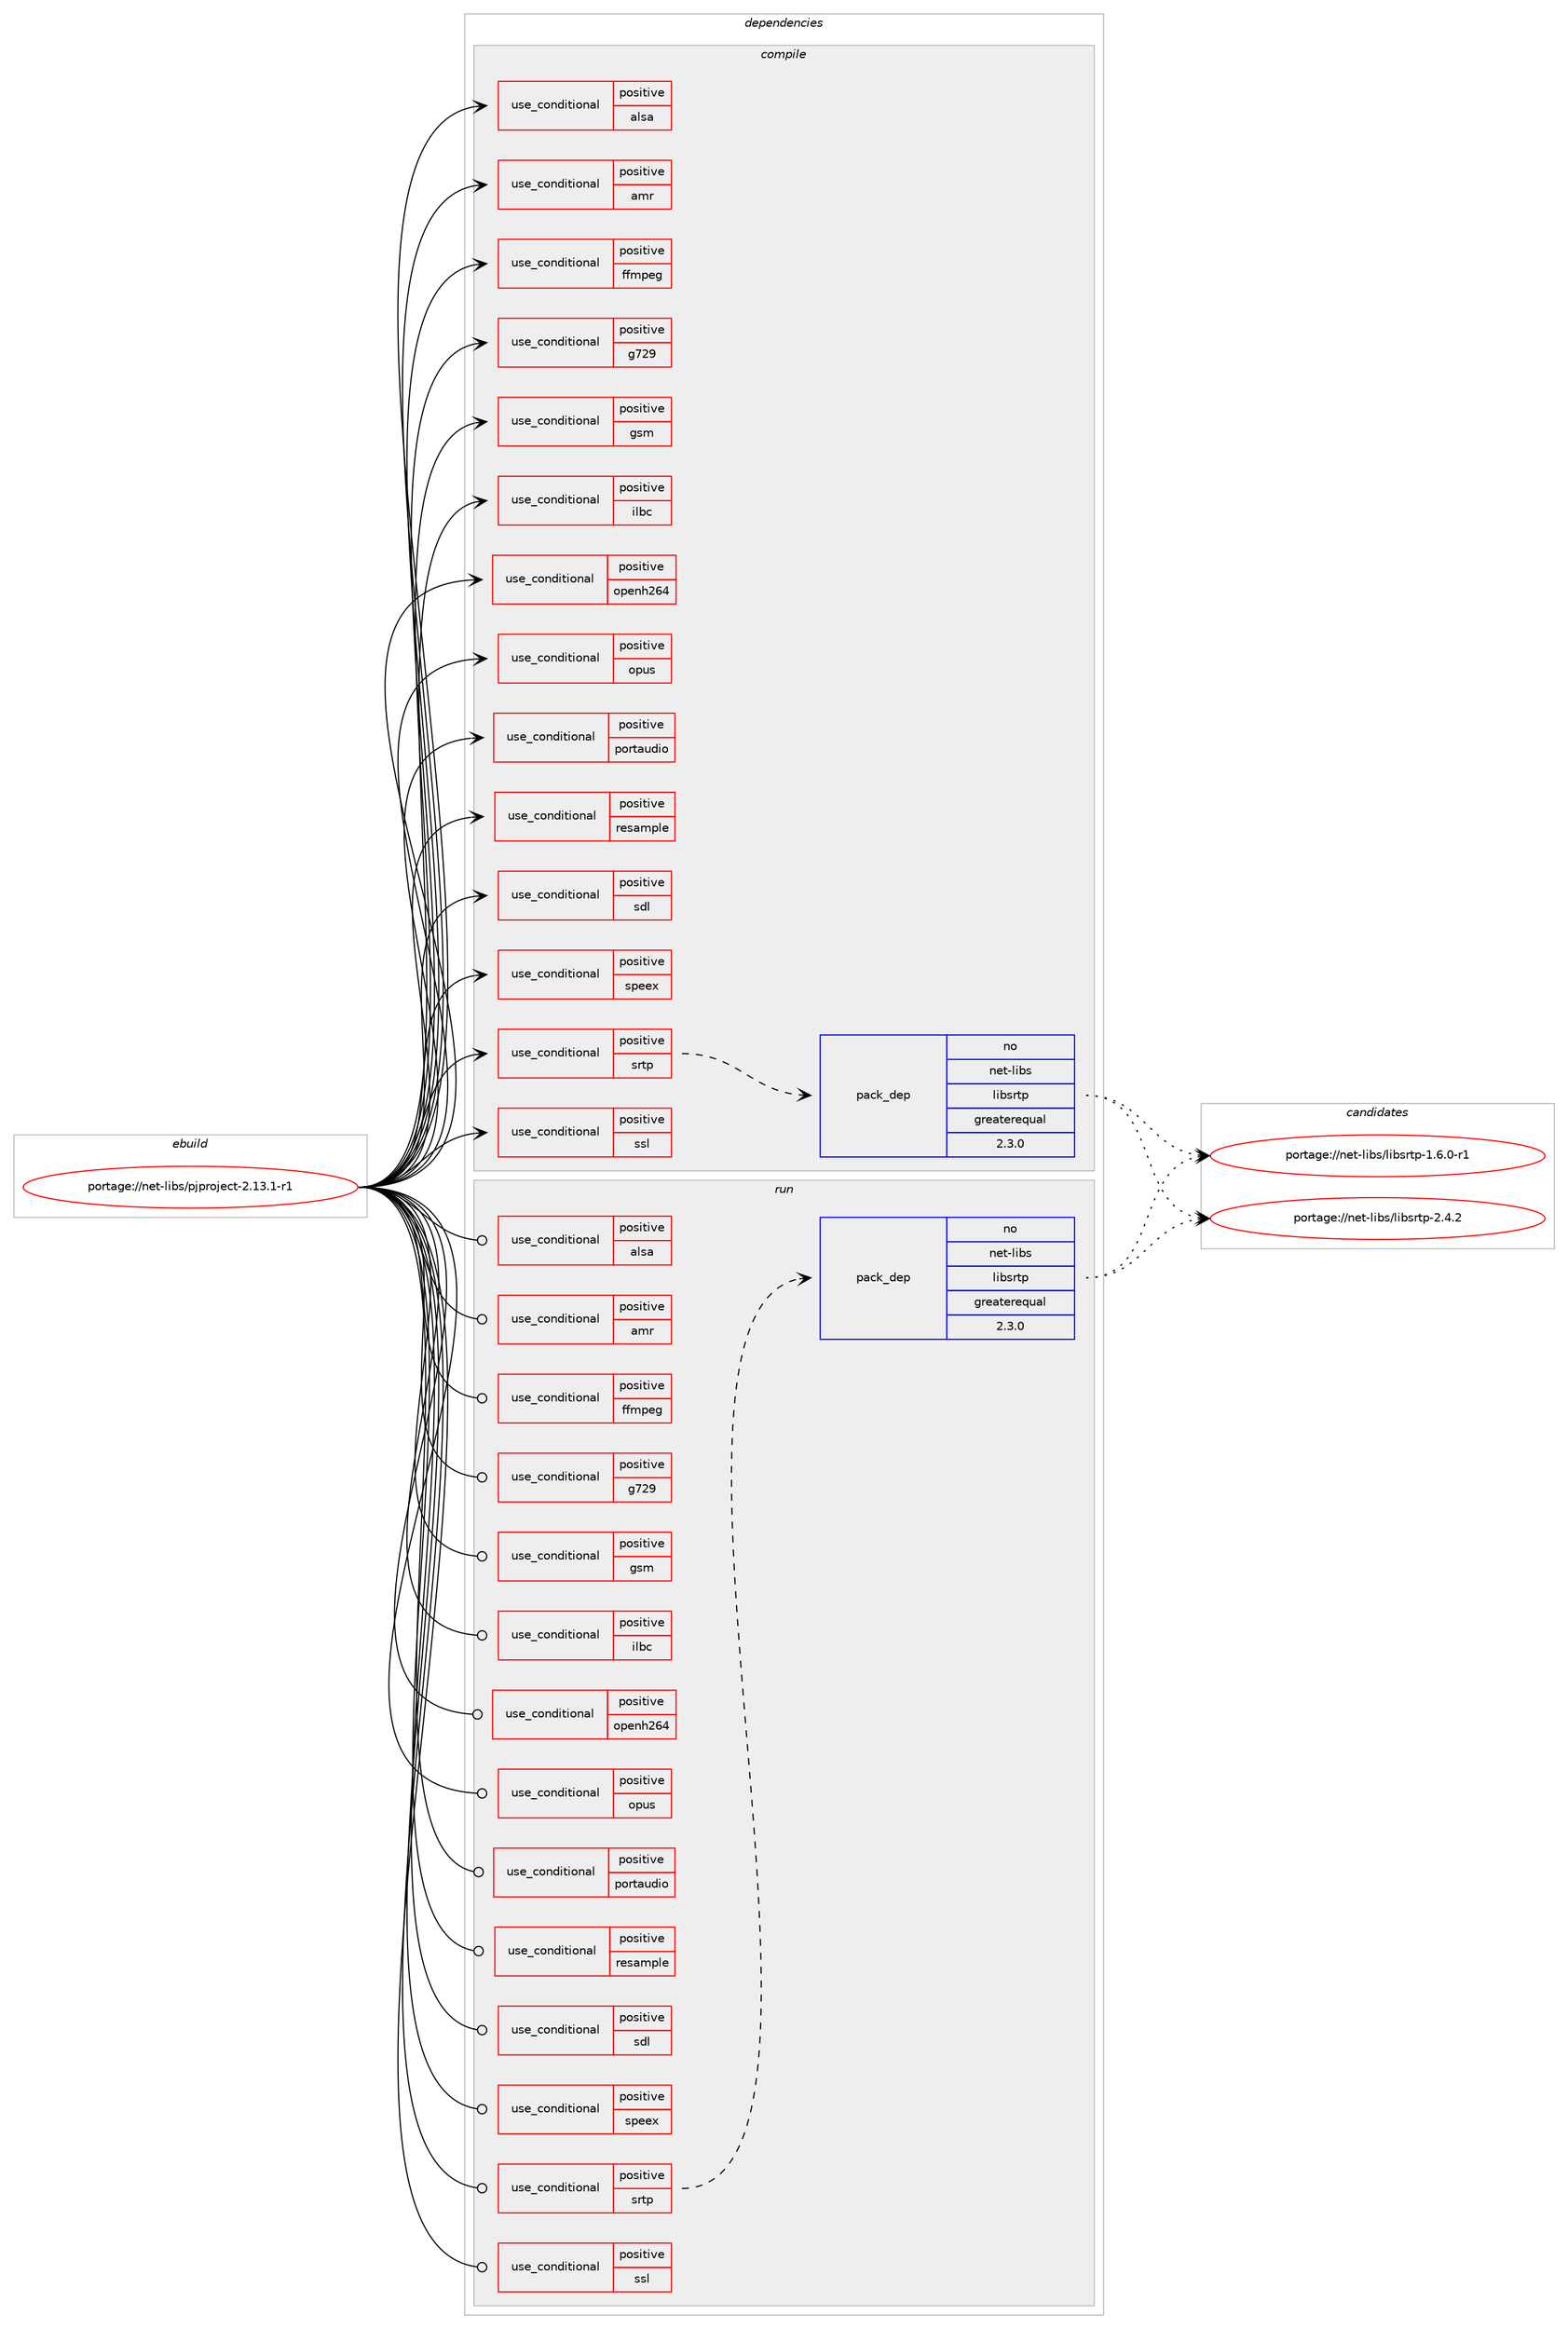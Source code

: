 digraph prolog {

# *************
# Graph options
# *************

newrank=true;
concentrate=true;
compound=true;
graph [rankdir=LR,fontname=Helvetica,fontsize=10,ranksep=1.5];#, ranksep=2.5, nodesep=0.2];
edge  [arrowhead=vee];
node  [fontname=Helvetica,fontsize=10];

# **********
# The ebuild
# **********

subgraph cluster_leftcol {
color=gray;
rank=same;
label=<<i>ebuild</i>>;
id [label="portage://net-libs/pjproject-2.13.1-r1", color=red, width=4, href="../net-libs/pjproject-2.13.1-r1.svg"];
}

# ****************
# The dependencies
# ****************

subgraph cluster_midcol {
color=gray;
label=<<i>dependencies</i>>;
subgraph cluster_compile {
fillcolor="#eeeeee";
style=filled;
label=<<i>compile</i>>;
subgraph cond2669 {
dependency3864 [label=<<TABLE BORDER="0" CELLBORDER="1" CELLSPACING="0" CELLPADDING="4"><TR><TD ROWSPAN="3" CELLPADDING="10">use_conditional</TD></TR><TR><TD>positive</TD></TR><TR><TD>alsa</TD></TR></TABLE>>, shape=none, color=red];
# *** BEGIN UNKNOWN DEPENDENCY TYPE (TODO) ***
# dependency3864 -> package_dependency(portage://net-libs/pjproject-2.13.1-r1,install,no,media-libs,alsa-lib,none,[,,],[],[])
# *** END UNKNOWN DEPENDENCY TYPE (TODO) ***

}
id:e -> dependency3864:w [weight=20,style="solid",arrowhead="vee"];
subgraph cond2670 {
dependency3865 [label=<<TABLE BORDER="0" CELLBORDER="1" CELLSPACING="0" CELLPADDING="4"><TR><TD ROWSPAN="3" CELLPADDING="10">use_conditional</TD></TR><TR><TD>positive</TD></TR><TR><TD>amr</TD></TR></TABLE>>, shape=none, color=red];
# *** BEGIN UNKNOWN DEPENDENCY TYPE (TODO) ***
# dependency3865 -> package_dependency(portage://net-libs/pjproject-2.13.1-r1,install,no,media-libs,opencore-amr,none,[,,],[],[])
# *** END UNKNOWN DEPENDENCY TYPE (TODO) ***

}
id:e -> dependency3865:w [weight=20,style="solid",arrowhead="vee"];
subgraph cond2671 {
dependency3866 [label=<<TABLE BORDER="0" CELLBORDER="1" CELLSPACING="0" CELLPADDING="4"><TR><TD ROWSPAN="3" CELLPADDING="10">use_conditional</TD></TR><TR><TD>positive</TD></TR><TR><TD>ffmpeg</TD></TR></TABLE>>, shape=none, color=red];
# *** BEGIN UNKNOWN DEPENDENCY TYPE (TODO) ***
# dependency3866 -> package_dependency(portage://net-libs/pjproject-2.13.1-r1,install,no,media-video,ffmpeg,none,[,,],any_same_slot,[])
# *** END UNKNOWN DEPENDENCY TYPE (TODO) ***

}
id:e -> dependency3866:w [weight=20,style="solid",arrowhead="vee"];
subgraph cond2672 {
dependency3867 [label=<<TABLE BORDER="0" CELLBORDER="1" CELLSPACING="0" CELLPADDING="4"><TR><TD ROWSPAN="3" CELLPADDING="10">use_conditional</TD></TR><TR><TD>positive</TD></TR><TR><TD>g729</TD></TR></TABLE>>, shape=none, color=red];
# *** BEGIN UNKNOWN DEPENDENCY TYPE (TODO) ***
# dependency3867 -> package_dependency(portage://net-libs/pjproject-2.13.1-r1,install,no,media-libs,bcg729,none,[,,],[],[])
# *** END UNKNOWN DEPENDENCY TYPE (TODO) ***

}
id:e -> dependency3867:w [weight=20,style="solid",arrowhead="vee"];
subgraph cond2673 {
dependency3868 [label=<<TABLE BORDER="0" CELLBORDER="1" CELLSPACING="0" CELLPADDING="4"><TR><TD ROWSPAN="3" CELLPADDING="10">use_conditional</TD></TR><TR><TD>positive</TD></TR><TR><TD>gsm</TD></TR></TABLE>>, shape=none, color=red];
# *** BEGIN UNKNOWN DEPENDENCY TYPE (TODO) ***
# dependency3868 -> package_dependency(portage://net-libs/pjproject-2.13.1-r1,install,no,media-sound,gsm,none,[,,],[],[])
# *** END UNKNOWN DEPENDENCY TYPE (TODO) ***

}
id:e -> dependency3868:w [weight=20,style="solid",arrowhead="vee"];
subgraph cond2674 {
dependency3869 [label=<<TABLE BORDER="0" CELLBORDER="1" CELLSPACING="0" CELLPADDING="4"><TR><TD ROWSPAN="3" CELLPADDING="10">use_conditional</TD></TR><TR><TD>positive</TD></TR><TR><TD>ilbc</TD></TR></TABLE>>, shape=none, color=red];
# *** BEGIN UNKNOWN DEPENDENCY TYPE (TODO) ***
# dependency3869 -> package_dependency(portage://net-libs/pjproject-2.13.1-r1,install,no,media-libs,libilbc,none,[,,],[],[])
# *** END UNKNOWN DEPENDENCY TYPE (TODO) ***

}
id:e -> dependency3869:w [weight=20,style="solid",arrowhead="vee"];
subgraph cond2675 {
dependency3870 [label=<<TABLE BORDER="0" CELLBORDER="1" CELLSPACING="0" CELLPADDING="4"><TR><TD ROWSPAN="3" CELLPADDING="10">use_conditional</TD></TR><TR><TD>positive</TD></TR><TR><TD>openh264</TD></TR></TABLE>>, shape=none, color=red];
# *** BEGIN UNKNOWN DEPENDENCY TYPE (TODO) ***
# dependency3870 -> package_dependency(portage://net-libs/pjproject-2.13.1-r1,install,no,media-libs,openh264,none,[,,],[],[])
# *** END UNKNOWN DEPENDENCY TYPE (TODO) ***

}
id:e -> dependency3870:w [weight=20,style="solid",arrowhead="vee"];
subgraph cond2676 {
dependency3871 [label=<<TABLE BORDER="0" CELLBORDER="1" CELLSPACING="0" CELLPADDING="4"><TR><TD ROWSPAN="3" CELLPADDING="10">use_conditional</TD></TR><TR><TD>positive</TD></TR><TR><TD>opus</TD></TR></TABLE>>, shape=none, color=red];
# *** BEGIN UNKNOWN DEPENDENCY TYPE (TODO) ***
# dependency3871 -> package_dependency(portage://net-libs/pjproject-2.13.1-r1,install,no,media-libs,opus,none,[,,],[],[])
# *** END UNKNOWN DEPENDENCY TYPE (TODO) ***

}
id:e -> dependency3871:w [weight=20,style="solid",arrowhead="vee"];
subgraph cond2677 {
dependency3872 [label=<<TABLE BORDER="0" CELLBORDER="1" CELLSPACING="0" CELLPADDING="4"><TR><TD ROWSPAN="3" CELLPADDING="10">use_conditional</TD></TR><TR><TD>positive</TD></TR><TR><TD>portaudio</TD></TR></TABLE>>, shape=none, color=red];
# *** BEGIN UNKNOWN DEPENDENCY TYPE (TODO) ***
# dependency3872 -> package_dependency(portage://net-libs/pjproject-2.13.1-r1,install,no,media-libs,portaudio,none,[,,],[],[])
# *** END UNKNOWN DEPENDENCY TYPE (TODO) ***

}
id:e -> dependency3872:w [weight=20,style="solid",arrowhead="vee"];
subgraph cond2678 {
dependency3873 [label=<<TABLE BORDER="0" CELLBORDER="1" CELLSPACING="0" CELLPADDING="4"><TR><TD ROWSPAN="3" CELLPADDING="10">use_conditional</TD></TR><TR><TD>positive</TD></TR><TR><TD>resample</TD></TR></TABLE>>, shape=none, color=red];
# *** BEGIN UNKNOWN DEPENDENCY TYPE (TODO) ***
# dependency3873 -> package_dependency(portage://net-libs/pjproject-2.13.1-r1,install,no,media-libs,libsamplerate,none,[,,],[],[])
# *** END UNKNOWN DEPENDENCY TYPE (TODO) ***

}
id:e -> dependency3873:w [weight=20,style="solid",arrowhead="vee"];
subgraph cond2679 {
dependency3874 [label=<<TABLE BORDER="0" CELLBORDER="1" CELLSPACING="0" CELLPADDING="4"><TR><TD ROWSPAN="3" CELLPADDING="10">use_conditional</TD></TR><TR><TD>positive</TD></TR><TR><TD>sdl</TD></TR></TABLE>>, shape=none, color=red];
# *** BEGIN UNKNOWN DEPENDENCY TYPE (TODO) ***
# dependency3874 -> package_dependency(portage://net-libs/pjproject-2.13.1-r1,install,no,media-libs,libsdl2,none,[,,],[],[])
# *** END UNKNOWN DEPENDENCY TYPE (TODO) ***

}
id:e -> dependency3874:w [weight=20,style="solid",arrowhead="vee"];
subgraph cond2680 {
dependency3875 [label=<<TABLE BORDER="0" CELLBORDER="1" CELLSPACING="0" CELLPADDING="4"><TR><TD ROWSPAN="3" CELLPADDING="10">use_conditional</TD></TR><TR><TD>positive</TD></TR><TR><TD>speex</TD></TR></TABLE>>, shape=none, color=red];
# *** BEGIN UNKNOWN DEPENDENCY TYPE (TODO) ***
# dependency3875 -> package_dependency(portage://net-libs/pjproject-2.13.1-r1,install,no,media-libs,speex,none,[,,],[],[])
# *** END UNKNOWN DEPENDENCY TYPE (TODO) ***

# *** BEGIN UNKNOWN DEPENDENCY TYPE (TODO) ***
# dependency3875 -> package_dependency(portage://net-libs/pjproject-2.13.1-r1,install,no,media-libs,speexdsp,none,[,,],[],[])
# *** END UNKNOWN DEPENDENCY TYPE (TODO) ***

}
id:e -> dependency3875:w [weight=20,style="solid",arrowhead="vee"];
subgraph cond2681 {
dependency3876 [label=<<TABLE BORDER="0" CELLBORDER="1" CELLSPACING="0" CELLPADDING="4"><TR><TD ROWSPAN="3" CELLPADDING="10">use_conditional</TD></TR><TR><TD>positive</TD></TR><TR><TD>srtp</TD></TR></TABLE>>, shape=none, color=red];
subgraph pack1145 {
dependency3877 [label=<<TABLE BORDER="0" CELLBORDER="1" CELLSPACING="0" CELLPADDING="4" WIDTH="220"><TR><TD ROWSPAN="6" CELLPADDING="30">pack_dep</TD></TR><TR><TD WIDTH="110">no</TD></TR><TR><TD>net-libs</TD></TR><TR><TD>libsrtp</TD></TR><TR><TD>greaterequal</TD></TR><TR><TD>2.3.0</TD></TR></TABLE>>, shape=none, color=blue];
}
dependency3876:e -> dependency3877:w [weight=20,style="dashed",arrowhead="vee"];
}
id:e -> dependency3876:w [weight=20,style="solid",arrowhead="vee"];
subgraph cond2682 {
dependency3878 [label=<<TABLE BORDER="0" CELLBORDER="1" CELLSPACING="0" CELLPADDING="4"><TR><TD ROWSPAN="3" CELLPADDING="10">use_conditional</TD></TR><TR><TD>positive</TD></TR><TR><TD>ssl</TD></TR></TABLE>>, shape=none, color=red];
# *** BEGIN UNKNOWN DEPENDENCY TYPE (TODO) ***
# dependency3878 -> package_dependency(portage://net-libs/pjproject-2.13.1-r1,install,no,dev-libs,openssl,none,[,,],[slot(0),equal],[])
# *** END UNKNOWN DEPENDENCY TYPE (TODO) ***

}
id:e -> dependency3878:w [weight=20,style="solid",arrowhead="vee"];
}
subgraph cluster_compileandrun {
fillcolor="#eeeeee";
style=filled;
label=<<i>compile and run</i>>;
}
subgraph cluster_run {
fillcolor="#eeeeee";
style=filled;
label=<<i>run</i>>;
subgraph cond2683 {
dependency3879 [label=<<TABLE BORDER="0" CELLBORDER="1" CELLSPACING="0" CELLPADDING="4"><TR><TD ROWSPAN="3" CELLPADDING="10">use_conditional</TD></TR><TR><TD>positive</TD></TR><TR><TD>alsa</TD></TR></TABLE>>, shape=none, color=red];
# *** BEGIN UNKNOWN DEPENDENCY TYPE (TODO) ***
# dependency3879 -> package_dependency(portage://net-libs/pjproject-2.13.1-r1,run,no,media-libs,alsa-lib,none,[,,],[],[])
# *** END UNKNOWN DEPENDENCY TYPE (TODO) ***

}
id:e -> dependency3879:w [weight=20,style="solid",arrowhead="odot"];
subgraph cond2684 {
dependency3880 [label=<<TABLE BORDER="0" CELLBORDER="1" CELLSPACING="0" CELLPADDING="4"><TR><TD ROWSPAN="3" CELLPADDING="10">use_conditional</TD></TR><TR><TD>positive</TD></TR><TR><TD>amr</TD></TR></TABLE>>, shape=none, color=red];
# *** BEGIN UNKNOWN DEPENDENCY TYPE (TODO) ***
# dependency3880 -> package_dependency(portage://net-libs/pjproject-2.13.1-r1,run,no,media-libs,opencore-amr,none,[,,],[],[])
# *** END UNKNOWN DEPENDENCY TYPE (TODO) ***

}
id:e -> dependency3880:w [weight=20,style="solid",arrowhead="odot"];
subgraph cond2685 {
dependency3881 [label=<<TABLE BORDER="0" CELLBORDER="1" CELLSPACING="0" CELLPADDING="4"><TR><TD ROWSPAN="3" CELLPADDING="10">use_conditional</TD></TR><TR><TD>positive</TD></TR><TR><TD>ffmpeg</TD></TR></TABLE>>, shape=none, color=red];
# *** BEGIN UNKNOWN DEPENDENCY TYPE (TODO) ***
# dependency3881 -> package_dependency(portage://net-libs/pjproject-2.13.1-r1,run,no,media-video,ffmpeg,none,[,,],any_same_slot,[])
# *** END UNKNOWN DEPENDENCY TYPE (TODO) ***

}
id:e -> dependency3881:w [weight=20,style="solid",arrowhead="odot"];
subgraph cond2686 {
dependency3882 [label=<<TABLE BORDER="0" CELLBORDER="1" CELLSPACING="0" CELLPADDING="4"><TR><TD ROWSPAN="3" CELLPADDING="10">use_conditional</TD></TR><TR><TD>positive</TD></TR><TR><TD>g729</TD></TR></TABLE>>, shape=none, color=red];
# *** BEGIN UNKNOWN DEPENDENCY TYPE (TODO) ***
# dependency3882 -> package_dependency(portage://net-libs/pjproject-2.13.1-r1,run,no,media-libs,bcg729,none,[,,],[],[])
# *** END UNKNOWN DEPENDENCY TYPE (TODO) ***

}
id:e -> dependency3882:w [weight=20,style="solid",arrowhead="odot"];
subgraph cond2687 {
dependency3883 [label=<<TABLE BORDER="0" CELLBORDER="1" CELLSPACING="0" CELLPADDING="4"><TR><TD ROWSPAN="3" CELLPADDING="10">use_conditional</TD></TR><TR><TD>positive</TD></TR><TR><TD>gsm</TD></TR></TABLE>>, shape=none, color=red];
# *** BEGIN UNKNOWN DEPENDENCY TYPE (TODO) ***
# dependency3883 -> package_dependency(portage://net-libs/pjproject-2.13.1-r1,run,no,media-sound,gsm,none,[,,],[],[])
# *** END UNKNOWN DEPENDENCY TYPE (TODO) ***

}
id:e -> dependency3883:w [weight=20,style="solid",arrowhead="odot"];
subgraph cond2688 {
dependency3884 [label=<<TABLE BORDER="0" CELLBORDER="1" CELLSPACING="0" CELLPADDING="4"><TR><TD ROWSPAN="3" CELLPADDING="10">use_conditional</TD></TR><TR><TD>positive</TD></TR><TR><TD>ilbc</TD></TR></TABLE>>, shape=none, color=red];
# *** BEGIN UNKNOWN DEPENDENCY TYPE (TODO) ***
# dependency3884 -> package_dependency(portage://net-libs/pjproject-2.13.1-r1,run,no,media-libs,libilbc,none,[,,],[],[])
# *** END UNKNOWN DEPENDENCY TYPE (TODO) ***

}
id:e -> dependency3884:w [weight=20,style="solid",arrowhead="odot"];
subgraph cond2689 {
dependency3885 [label=<<TABLE BORDER="0" CELLBORDER="1" CELLSPACING="0" CELLPADDING="4"><TR><TD ROWSPAN="3" CELLPADDING="10">use_conditional</TD></TR><TR><TD>positive</TD></TR><TR><TD>openh264</TD></TR></TABLE>>, shape=none, color=red];
# *** BEGIN UNKNOWN DEPENDENCY TYPE (TODO) ***
# dependency3885 -> package_dependency(portage://net-libs/pjproject-2.13.1-r1,run,no,media-libs,openh264,none,[,,],[],[])
# *** END UNKNOWN DEPENDENCY TYPE (TODO) ***

}
id:e -> dependency3885:w [weight=20,style="solid",arrowhead="odot"];
subgraph cond2690 {
dependency3886 [label=<<TABLE BORDER="0" CELLBORDER="1" CELLSPACING="0" CELLPADDING="4"><TR><TD ROWSPAN="3" CELLPADDING="10">use_conditional</TD></TR><TR><TD>positive</TD></TR><TR><TD>opus</TD></TR></TABLE>>, shape=none, color=red];
# *** BEGIN UNKNOWN DEPENDENCY TYPE (TODO) ***
# dependency3886 -> package_dependency(portage://net-libs/pjproject-2.13.1-r1,run,no,media-libs,opus,none,[,,],[],[])
# *** END UNKNOWN DEPENDENCY TYPE (TODO) ***

}
id:e -> dependency3886:w [weight=20,style="solid",arrowhead="odot"];
subgraph cond2691 {
dependency3887 [label=<<TABLE BORDER="0" CELLBORDER="1" CELLSPACING="0" CELLPADDING="4"><TR><TD ROWSPAN="3" CELLPADDING="10">use_conditional</TD></TR><TR><TD>positive</TD></TR><TR><TD>portaudio</TD></TR></TABLE>>, shape=none, color=red];
# *** BEGIN UNKNOWN DEPENDENCY TYPE (TODO) ***
# dependency3887 -> package_dependency(portage://net-libs/pjproject-2.13.1-r1,run,no,media-libs,portaudio,none,[,,],[],[])
# *** END UNKNOWN DEPENDENCY TYPE (TODO) ***

}
id:e -> dependency3887:w [weight=20,style="solid",arrowhead="odot"];
subgraph cond2692 {
dependency3888 [label=<<TABLE BORDER="0" CELLBORDER="1" CELLSPACING="0" CELLPADDING="4"><TR><TD ROWSPAN="3" CELLPADDING="10">use_conditional</TD></TR><TR><TD>positive</TD></TR><TR><TD>resample</TD></TR></TABLE>>, shape=none, color=red];
# *** BEGIN UNKNOWN DEPENDENCY TYPE (TODO) ***
# dependency3888 -> package_dependency(portage://net-libs/pjproject-2.13.1-r1,run,no,media-libs,libsamplerate,none,[,,],[],[])
# *** END UNKNOWN DEPENDENCY TYPE (TODO) ***

}
id:e -> dependency3888:w [weight=20,style="solid",arrowhead="odot"];
subgraph cond2693 {
dependency3889 [label=<<TABLE BORDER="0" CELLBORDER="1" CELLSPACING="0" CELLPADDING="4"><TR><TD ROWSPAN="3" CELLPADDING="10">use_conditional</TD></TR><TR><TD>positive</TD></TR><TR><TD>sdl</TD></TR></TABLE>>, shape=none, color=red];
# *** BEGIN UNKNOWN DEPENDENCY TYPE (TODO) ***
# dependency3889 -> package_dependency(portage://net-libs/pjproject-2.13.1-r1,run,no,media-libs,libsdl2,none,[,,],[],[])
# *** END UNKNOWN DEPENDENCY TYPE (TODO) ***

}
id:e -> dependency3889:w [weight=20,style="solid",arrowhead="odot"];
subgraph cond2694 {
dependency3890 [label=<<TABLE BORDER="0" CELLBORDER="1" CELLSPACING="0" CELLPADDING="4"><TR><TD ROWSPAN="3" CELLPADDING="10">use_conditional</TD></TR><TR><TD>positive</TD></TR><TR><TD>speex</TD></TR></TABLE>>, shape=none, color=red];
# *** BEGIN UNKNOWN DEPENDENCY TYPE (TODO) ***
# dependency3890 -> package_dependency(portage://net-libs/pjproject-2.13.1-r1,run,no,media-libs,speex,none,[,,],[],[])
# *** END UNKNOWN DEPENDENCY TYPE (TODO) ***

# *** BEGIN UNKNOWN DEPENDENCY TYPE (TODO) ***
# dependency3890 -> package_dependency(portage://net-libs/pjproject-2.13.1-r1,run,no,media-libs,speexdsp,none,[,,],[],[])
# *** END UNKNOWN DEPENDENCY TYPE (TODO) ***

}
id:e -> dependency3890:w [weight=20,style="solid",arrowhead="odot"];
subgraph cond2695 {
dependency3891 [label=<<TABLE BORDER="0" CELLBORDER="1" CELLSPACING="0" CELLPADDING="4"><TR><TD ROWSPAN="3" CELLPADDING="10">use_conditional</TD></TR><TR><TD>positive</TD></TR><TR><TD>srtp</TD></TR></TABLE>>, shape=none, color=red];
subgraph pack1146 {
dependency3892 [label=<<TABLE BORDER="0" CELLBORDER="1" CELLSPACING="0" CELLPADDING="4" WIDTH="220"><TR><TD ROWSPAN="6" CELLPADDING="30">pack_dep</TD></TR><TR><TD WIDTH="110">no</TD></TR><TR><TD>net-libs</TD></TR><TR><TD>libsrtp</TD></TR><TR><TD>greaterequal</TD></TR><TR><TD>2.3.0</TD></TR></TABLE>>, shape=none, color=blue];
}
dependency3891:e -> dependency3892:w [weight=20,style="dashed",arrowhead="vee"];
}
id:e -> dependency3891:w [weight=20,style="solid",arrowhead="odot"];
subgraph cond2696 {
dependency3893 [label=<<TABLE BORDER="0" CELLBORDER="1" CELLSPACING="0" CELLPADDING="4"><TR><TD ROWSPAN="3" CELLPADDING="10">use_conditional</TD></TR><TR><TD>positive</TD></TR><TR><TD>ssl</TD></TR></TABLE>>, shape=none, color=red];
# *** BEGIN UNKNOWN DEPENDENCY TYPE (TODO) ***
# dependency3893 -> package_dependency(portage://net-libs/pjproject-2.13.1-r1,run,no,dev-libs,openssl,none,[,,],[slot(0),equal],[])
# *** END UNKNOWN DEPENDENCY TYPE (TODO) ***

}
id:e -> dependency3893:w [weight=20,style="solid",arrowhead="odot"];
}
}

# **************
# The candidates
# **************

subgraph cluster_choices {
rank=same;
color=gray;
label=<<i>candidates</i>>;

subgraph choice1145 {
color=black;
nodesep=1;
choice110101116451081059811547108105981151141161124549465446484511449 [label="portage://net-libs/libsrtp-1.6.0-r1", color=red, width=4,href="../net-libs/libsrtp-1.6.0-r1.svg"];
choice11010111645108105981154710810598115114116112455046524650 [label="portage://net-libs/libsrtp-2.4.2", color=red, width=4,href="../net-libs/libsrtp-2.4.2.svg"];
dependency3877:e -> choice110101116451081059811547108105981151141161124549465446484511449:w [style=dotted,weight="100"];
dependency3877:e -> choice11010111645108105981154710810598115114116112455046524650:w [style=dotted,weight="100"];
}
subgraph choice1146 {
color=black;
nodesep=1;
choice110101116451081059811547108105981151141161124549465446484511449 [label="portage://net-libs/libsrtp-1.6.0-r1", color=red, width=4,href="../net-libs/libsrtp-1.6.0-r1.svg"];
choice11010111645108105981154710810598115114116112455046524650 [label="portage://net-libs/libsrtp-2.4.2", color=red, width=4,href="../net-libs/libsrtp-2.4.2.svg"];
dependency3892:e -> choice110101116451081059811547108105981151141161124549465446484511449:w [style=dotted,weight="100"];
dependency3892:e -> choice11010111645108105981154710810598115114116112455046524650:w [style=dotted,weight="100"];
}
}

}
